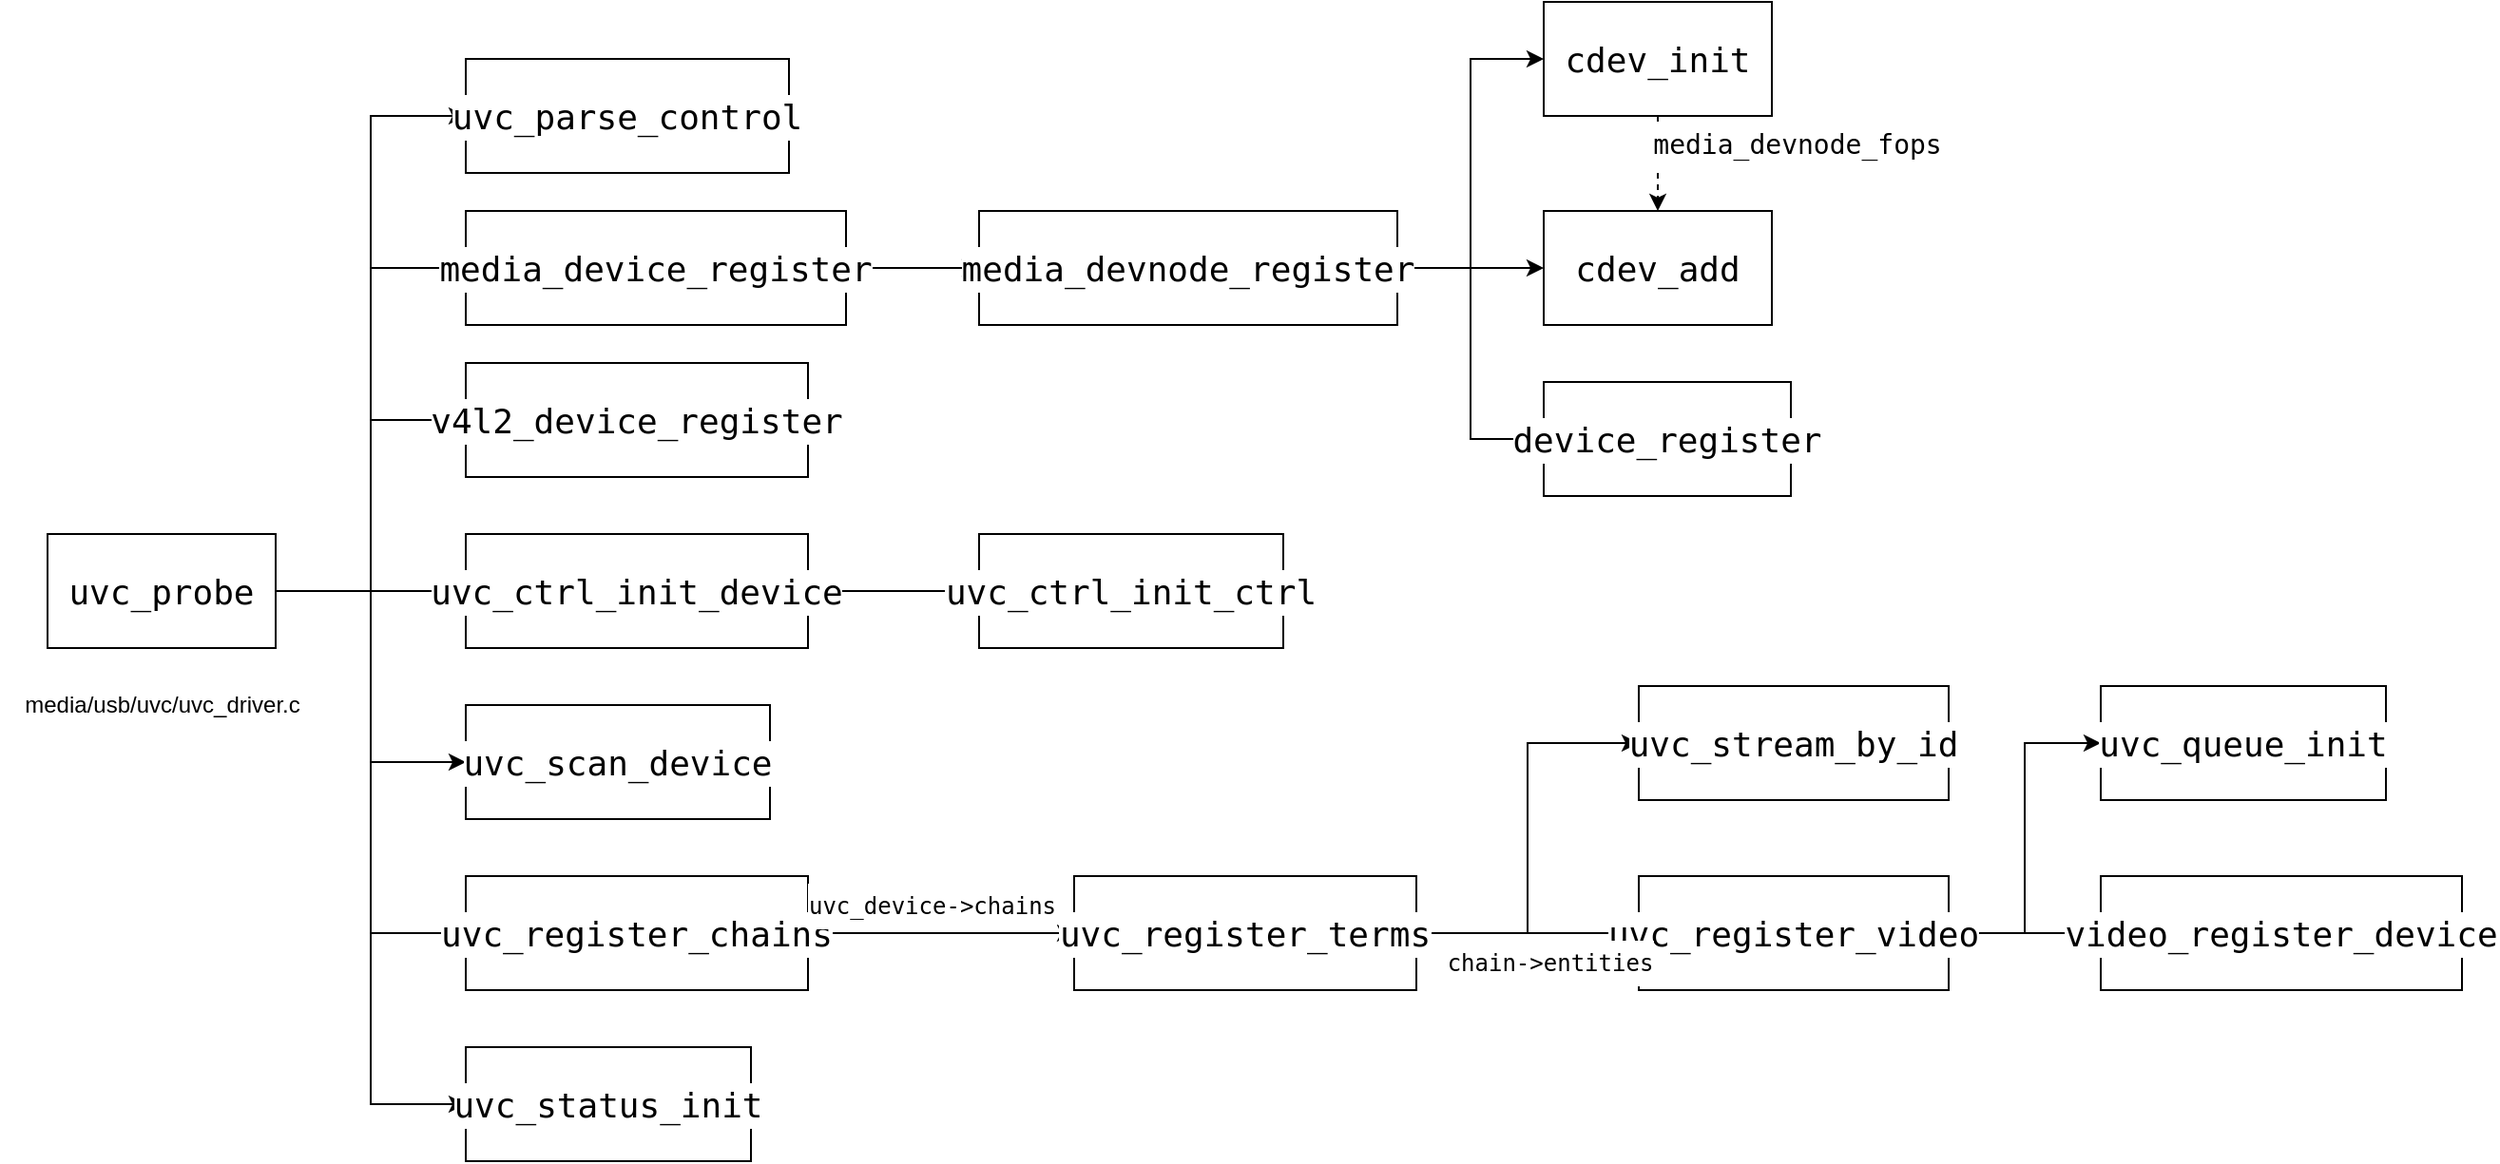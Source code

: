 <mxfile version="14.7.5" type="github">
  <diagram id="Fpe55DXq4Zk_MT4FqHaN" name="Page-1">
    <mxGraphModel dx="1035" dy="594" grid="1" gridSize="10" guides="1" tooltips="1" connect="1" arrows="1" fold="1" page="1" pageScale="1" pageWidth="827" pageHeight="1169" math="0" shadow="0">
      <root>
        <mxCell id="0" />
        <mxCell id="1" parent="0" />
        <mxCell id="YRbqOb-YYkBFLriZjriP-4" style="edgeStyle=orthogonalEdgeStyle;rounded=0;orthogonalLoop=1;jettySize=auto;html=1;entryX=0;entryY=0.5;entryDx=0;entryDy=0;" edge="1" parent="1" source="YRbqOb-YYkBFLriZjriP-1" target="YRbqOb-YYkBFLriZjriP-3">
          <mxGeometry relative="1" as="geometry" />
        </mxCell>
        <mxCell id="YRbqOb-YYkBFLriZjriP-6" style="edgeStyle=orthogonalEdgeStyle;rounded=0;orthogonalLoop=1;jettySize=auto;html=1;entryX=0;entryY=0.5;entryDx=0;entryDy=0;" edge="1" parent="1" source="YRbqOb-YYkBFLriZjriP-1" target="YRbqOb-YYkBFLriZjriP-5">
          <mxGeometry relative="1" as="geometry" />
        </mxCell>
        <mxCell id="YRbqOb-YYkBFLriZjriP-8" style="edgeStyle=orthogonalEdgeStyle;rounded=0;orthogonalLoop=1;jettySize=auto;html=1;entryX=0;entryY=0.5;entryDx=0;entryDy=0;" edge="1" parent="1" source="YRbqOb-YYkBFLriZjriP-1" target="YRbqOb-YYkBFLriZjriP-7">
          <mxGeometry relative="1" as="geometry" />
        </mxCell>
        <mxCell id="YRbqOb-YYkBFLriZjriP-24" style="edgeStyle=orthogonalEdgeStyle;rounded=0;orthogonalLoop=1;jettySize=auto;html=1;entryX=0;entryY=0.5;entryDx=0;entryDy=0;" edge="1" parent="1" source="YRbqOb-YYkBFLriZjriP-1" target="YRbqOb-YYkBFLriZjriP-20">
          <mxGeometry relative="1" as="geometry" />
        </mxCell>
        <mxCell id="YRbqOb-YYkBFLriZjriP-25" style="edgeStyle=orthogonalEdgeStyle;rounded=0;orthogonalLoop=1;jettySize=auto;html=1;entryX=0;entryY=0.5;entryDx=0;entryDy=0;" edge="1" parent="1" source="YRbqOb-YYkBFLriZjriP-1" target="YRbqOb-YYkBFLriZjriP-21">
          <mxGeometry relative="1" as="geometry" />
        </mxCell>
        <mxCell id="YRbqOb-YYkBFLriZjriP-26" style="edgeStyle=orthogonalEdgeStyle;rounded=0;orthogonalLoop=1;jettySize=auto;html=1;entryX=0;entryY=0.5;entryDx=0;entryDy=0;" edge="1" parent="1" source="YRbqOb-YYkBFLriZjriP-1" target="YRbqOb-YYkBFLriZjriP-22">
          <mxGeometry relative="1" as="geometry" />
        </mxCell>
        <mxCell id="YRbqOb-YYkBFLriZjriP-28" style="edgeStyle=orthogonalEdgeStyle;rounded=0;orthogonalLoop=1;jettySize=auto;html=1;entryX=0;entryY=0.5;entryDx=0;entryDy=0;" edge="1" parent="1" source="YRbqOb-YYkBFLriZjriP-1" target="YRbqOb-YYkBFLriZjriP-23">
          <mxGeometry relative="1" as="geometry" />
        </mxCell>
        <mxCell id="YRbqOb-YYkBFLriZjriP-1" value="&lt;div style=&quot;background-color: rgb(255 , 255 , 255) ; font-family: &amp;#34;droid sans mono&amp;#34; , monospace , monospace , &amp;#34;droid sans fallback&amp;#34; ; font-size: 18px ; line-height: 24px&quot;&gt;uvc_probe&lt;/div&gt;" style="whiteSpace=wrap;html=1;" vertex="1" parent="1">
          <mxGeometry x="40" y="420" width="120" height="60" as="geometry" />
        </mxCell>
        <mxCell id="YRbqOb-YYkBFLriZjriP-2" value="media/usb/uvc/uvc_driver.c" style="text;html=1;align=center;verticalAlign=middle;resizable=0;points=[];autosize=1;strokeColor=none;" vertex="1" parent="1">
          <mxGeometry x="15" y="500" width="170" height="20" as="geometry" />
        </mxCell>
        <mxCell id="YRbqOb-YYkBFLriZjriP-3" value="&lt;div style=&quot;background-color: rgb(255 , 255 , 255) ; font-family: &amp;#34;droid sans mono&amp;#34; , monospace , monospace , &amp;#34;droid sans fallback&amp;#34; ; font-size: 18px ; line-height: 24px&quot;&gt;uvc_parse_control&lt;/div&gt;" style="whiteSpace=wrap;html=1;" vertex="1" parent="1">
          <mxGeometry x="260" y="170" width="170" height="60" as="geometry" />
        </mxCell>
        <mxCell id="YRbqOb-YYkBFLriZjriP-5" value="&lt;div style=&quot;background-color: rgb(255 , 255 , 255) ; font-family: &amp;#34;droid sans mono&amp;#34; , monospace , monospace , &amp;#34;droid sans fallback&amp;#34; ; font-size: 18px ; line-height: 24px&quot;&gt;v4l2_device_register&lt;/div&gt;" style="whiteSpace=wrap;html=1;" vertex="1" parent="1">
          <mxGeometry x="260" y="330" width="180" height="60" as="geometry" />
        </mxCell>
        <mxCell id="YRbqOb-YYkBFLriZjriP-11" style="edgeStyle=orthogonalEdgeStyle;rounded=0;orthogonalLoop=1;jettySize=auto;html=1;entryX=0;entryY=0.5;entryDx=0;entryDy=0;" edge="1" parent="1" source="YRbqOb-YYkBFLriZjriP-7" target="YRbqOb-YYkBFLriZjriP-9">
          <mxGeometry relative="1" as="geometry" />
        </mxCell>
        <mxCell id="YRbqOb-YYkBFLriZjriP-7" value="&lt;div style=&quot;background-color: rgb(255 , 255 , 255) ; font-family: &amp;#34;droid sans mono&amp;#34; , monospace , monospace , &amp;#34;droid sans fallback&amp;#34; ; font-size: 18px ; line-height: 24px&quot;&gt;media_device_register&lt;/div&gt;" style="whiteSpace=wrap;html=1;" vertex="1" parent="1">
          <mxGeometry x="260" y="250" width="200" height="60" as="geometry" />
        </mxCell>
        <mxCell id="YRbqOb-YYkBFLriZjriP-14" style="edgeStyle=orthogonalEdgeStyle;rounded=0;orthogonalLoop=1;jettySize=auto;html=1;entryX=0;entryY=0.5;entryDx=0;entryDy=0;" edge="1" parent="1" source="YRbqOb-YYkBFLriZjriP-9" target="YRbqOb-YYkBFLriZjriP-13">
          <mxGeometry relative="1" as="geometry" />
        </mxCell>
        <mxCell id="YRbqOb-YYkBFLriZjriP-15" style="edgeStyle=orthogonalEdgeStyle;rounded=0;orthogonalLoop=1;jettySize=auto;html=1;entryX=0;entryY=0.5;entryDx=0;entryDy=0;" edge="1" parent="1" source="YRbqOb-YYkBFLriZjriP-9" target="YRbqOb-YYkBFLriZjriP-12">
          <mxGeometry relative="1" as="geometry" />
        </mxCell>
        <mxCell id="YRbqOb-YYkBFLriZjriP-19" style="edgeStyle=orthogonalEdgeStyle;rounded=0;orthogonalLoop=1;jettySize=auto;html=1;entryX=0;entryY=0.5;entryDx=0;entryDy=0;" edge="1" parent="1" source="YRbqOb-YYkBFLriZjriP-9" target="YRbqOb-YYkBFLriZjriP-18">
          <mxGeometry relative="1" as="geometry" />
        </mxCell>
        <mxCell id="YRbqOb-YYkBFLriZjriP-9" value="&lt;div style=&quot;background-color: rgb(255 , 255 , 255) ; font-family: &amp;#34;droid sans mono&amp;#34; , monospace , monospace , &amp;#34;droid sans fallback&amp;#34; ; font-size: 18px ; line-height: 24px&quot;&gt;media_devnode_register&lt;/div&gt;" style="whiteSpace=wrap;html=1;" vertex="1" parent="1">
          <mxGeometry x="530" y="250" width="220" height="60" as="geometry" />
        </mxCell>
        <mxCell id="YRbqOb-YYkBFLriZjriP-16" style="edgeStyle=orthogonalEdgeStyle;rounded=0;orthogonalLoop=1;jettySize=auto;html=1;entryX=0.5;entryY=0;entryDx=0;entryDy=0;dashed=1;" edge="1" parent="1" source="YRbqOb-YYkBFLriZjriP-12" target="YRbqOb-YYkBFLriZjriP-13">
          <mxGeometry relative="1" as="geometry" />
        </mxCell>
        <mxCell id="YRbqOb-YYkBFLriZjriP-12" value="&lt;div style=&quot;background-color: rgb(255 , 255 , 255) ; font-family: &amp;#34;droid sans mono&amp;#34; , monospace , monospace , &amp;#34;droid sans fallback&amp;#34; ; font-size: 18px ; line-height: 24px&quot;&gt;cdev_init&lt;/div&gt;" style="whiteSpace=wrap;html=1;" vertex="1" parent="1">
          <mxGeometry x="827" y="140" width="120" height="60" as="geometry" />
        </mxCell>
        <mxCell id="YRbqOb-YYkBFLriZjriP-13" value="&lt;div style=&quot;background-color: rgb(255 , 255 , 255) ; font-family: &amp;#34;droid sans mono&amp;#34; , monospace , monospace , &amp;#34;droid sans fallback&amp;#34; ; font-size: 18px ; line-height: 24px&quot;&gt;cdev_add&lt;/div&gt;" style="whiteSpace=wrap;html=1;" vertex="1" parent="1">
          <mxGeometry x="827" y="250" width="120" height="60" as="geometry" />
        </mxCell>
        <mxCell id="YRbqOb-YYkBFLriZjriP-17" value="&lt;div style=&quot;background-color: rgb(255 , 255 , 255) ; font-family: &amp;#34;droid sans mono&amp;#34; , monospace , monospace , &amp;#34;droid sans fallback&amp;#34; ; line-height: 24px&quot;&gt;&lt;font style=&quot;font-size: 14px&quot;&gt;media_devnode_fops&lt;/font&gt;&lt;/div&gt;" style="text;html=1;align=center;verticalAlign=middle;resizable=0;points=[];autosize=1;strokeColor=none;" vertex="1" parent="1">
          <mxGeometry x="880" y="200" width="160" height="30" as="geometry" />
        </mxCell>
        <mxCell id="YRbqOb-YYkBFLriZjriP-18" value="&lt;div style=&quot;background-color: rgb(255 , 255 , 255) ; font-family: &amp;#34;droid sans mono&amp;#34; , monospace , monospace , &amp;#34;droid sans fallback&amp;#34; ; font-size: 18px ; line-height: 24px&quot;&gt;device_register&lt;/div&gt;" style="whiteSpace=wrap;html=1;" vertex="1" parent="1">
          <mxGeometry x="827" y="340" width="130" height="60" as="geometry" />
        </mxCell>
        <mxCell id="YRbqOb-YYkBFLriZjriP-32" style="edgeStyle=orthogonalEdgeStyle;rounded=0;orthogonalLoop=1;jettySize=auto;html=1;entryX=0;entryY=0.5;entryDx=0;entryDy=0;" edge="1" parent="1" source="YRbqOb-YYkBFLriZjriP-20" target="YRbqOb-YYkBFLriZjriP-29">
          <mxGeometry relative="1" as="geometry" />
        </mxCell>
        <mxCell id="YRbqOb-YYkBFLriZjriP-20" value="&lt;div style=&quot;background-color: rgb(255 , 255 , 255) ; font-family: &amp;#34;droid sans mono&amp;#34; , monospace , monospace , &amp;#34;droid sans fallback&amp;#34; ; font-size: 18px ; line-height: 24px&quot;&gt;uvc_ctrl_init_device&lt;/div&gt;" style="whiteSpace=wrap;html=1;" vertex="1" parent="1">
          <mxGeometry x="260" y="420" width="180" height="60" as="geometry" />
        </mxCell>
        <mxCell id="YRbqOb-YYkBFLriZjriP-21" value="&lt;div style=&quot;background-color: rgb(255 , 255 , 255) ; font-family: &amp;#34;droid sans mono&amp;#34; , monospace , monospace , &amp;#34;droid sans fallback&amp;#34; ; font-size: 18px ; line-height: 24px&quot;&gt;uvc_scan_device&lt;/div&gt;" style="whiteSpace=wrap;html=1;" vertex="1" parent="1">
          <mxGeometry x="260" y="510" width="160" height="60" as="geometry" />
        </mxCell>
        <mxCell id="YRbqOb-YYkBFLriZjriP-31" style="edgeStyle=orthogonalEdgeStyle;rounded=0;orthogonalLoop=1;jettySize=auto;html=1;entryX=0;entryY=0.5;entryDx=0;entryDy=0;" edge="1" parent="1" source="YRbqOb-YYkBFLriZjriP-22" target="YRbqOb-YYkBFLriZjriP-30">
          <mxGeometry relative="1" as="geometry" />
        </mxCell>
        <mxCell id="YRbqOb-YYkBFLriZjriP-22" value="&lt;div style=&quot;background-color: rgb(255 , 255 , 255) ; font-family: &amp;#34;droid sans mono&amp;#34; , monospace , monospace , &amp;#34;droid sans fallback&amp;#34; ; font-size: 18px ; line-height: 24px&quot;&gt;uvc_register_chains&lt;/div&gt;" style="whiteSpace=wrap;html=1;" vertex="1" parent="1">
          <mxGeometry x="260" y="600" width="180" height="60" as="geometry" />
        </mxCell>
        <mxCell id="YRbqOb-YYkBFLriZjriP-23" value="&lt;div style=&quot;background-color: rgb(255 , 255 , 255) ; font-family: &amp;#34;droid sans mono&amp;#34; , monospace , monospace , &amp;#34;droid sans fallback&amp;#34; ; font-size: 18px ; line-height: 24px&quot;&gt;uvc_status_init&lt;/div&gt;" style="whiteSpace=wrap;html=1;" vertex="1" parent="1">
          <mxGeometry x="260" y="690" width="150" height="60" as="geometry" />
        </mxCell>
        <mxCell id="YRbqOb-YYkBFLriZjriP-29" value="&lt;div style=&quot;background-color: rgb(255 , 255 , 255) ; font-family: &amp;#34;droid sans mono&amp;#34; , monospace , monospace , &amp;#34;droid sans fallback&amp;#34; ; font-size: 18px ; line-height: 24px&quot;&gt;uvc_ctrl_init_ctrl&lt;/div&gt;" style="whiteSpace=wrap;html=1;" vertex="1" parent="1">
          <mxGeometry x="530" y="420" width="160" height="60" as="geometry" />
        </mxCell>
        <mxCell id="YRbqOb-YYkBFLriZjriP-36" style="edgeStyle=orthogonalEdgeStyle;rounded=0;orthogonalLoop=1;jettySize=auto;html=1;entryX=0;entryY=0.5;entryDx=0;entryDy=0;" edge="1" parent="1" source="YRbqOb-YYkBFLriZjriP-30" target="YRbqOb-YYkBFLriZjriP-34">
          <mxGeometry relative="1" as="geometry" />
        </mxCell>
        <mxCell id="YRbqOb-YYkBFLriZjriP-37" style="edgeStyle=orthogonalEdgeStyle;rounded=0;orthogonalLoop=1;jettySize=auto;html=1;" edge="1" parent="1" source="YRbqOb-YYkBFLriZjriP-30" target="YRbqOb-YYkBFLriZjriP-35">
          <mxGeometry relative="1" as="geometry" />
        </mxCell>
        <mxCell id="YRbqOb-YYkBFLriZjriP-30" value="&lt;div style=&quot;background-color: rgb(255 , 255 , 255) ; font-family: &amp;#34;droid sans mono&amp;#34; , monospace , monospace , &amp;#34;droid sans fallback&amp;#34; ; font-size: 18px ; line-height: 24px&quot;&gt;uvc_register_terms&lt;/div&gt;" style="whiteSpace=wrap;html=1;" vertex="1" parent="1">
          <mxGeometry x="580" y="600" width="180" height="60" as="geometry" />
        </mxCell>
        <mxCell id="YRbqOb-YYkBFLriZjriP-33" value="&lt;div style=&quot;background-color: rgb(255 , 255 , 255) ; font-family: &amp;#34;droid sans mono&amp;#34; , monospace , monospace , &amp;#34;droid sans fallback&amp;#34; ; line-height: 24px&quot;&gt;uvc_device-&amp;gt;chains&lt;/div&gt;" style="text;html=1;align=center;verticalAlign=middle;resizable=0;points=[];autosize=1;strokeColor=none;" vertex="1" parent="1">
          <mxGeometry x="440" y="600" width="130" height="30" as="geometry" />
        </mxCell>
        <mxCell id="YRbqOb-YYkBFLriZjriP-34" value="&lt;div style=&quot;background-color: rgb(255 , 255 , 255) ; font-family: &amp;#34;droid sans mono&amp;#34; , monospace , monospace , &amp;#34;droid sans fallback&amp;#34; ; font-size: 18px ; line-height: 24px&quot;&gt;uvc_stream_by_id&lt;/div&gt;" style="whiteSpace=wrap;html=1;" vertex="1" parent="1">
          <mxGeometry x="877" y="500" width="163" height="60" as="geometry" />
        </mxCell>
        <mxCell id="YRbqOb-YYkBFLriZjriP-41" style="edgeStyle=orthogonalEdgeStyle;rounded=0;orthogonalLoop=1;jettySize=auto;html=1;" edge="1" parent="1" source="YRbqOb-YYkBFLriZjriP-35" target="YRbqOb-YYkBFLriZjriP-40">
          <mxGeometry relative="1" as="geometry" />
        </mxCell>
        <mxCell id="YRbqOb-YYkBFLriZjriP-42" style="edgeStyle=orthogonalEdgeStyle;rounded=0;orthogonalLoop=1;jettySize=auto;html=1;entryX=0;entryY=0.5;entryDx=0;entryDy=0;" edge="1" parent="1" source="YRbqOb-YYkBFLriZjriP-35" target="YRbqOb-YYkBFLriZjriP-39">
          <mxGeometry relative="1" as="geometry" />
        </mxCell>
        <mxCell id="YRbqOb-YYkBFLriZjriP-35" value="&lt;div style=&quot;background-color: rgb(255 , 255 , 255) ; font-family: &amp;#34;droid sans mono&amp;#34; , monospace , monospace , &amp;#34;droid sans fallback&amp;#34; ; font-size: 18px ; line-height: 24px&quot;&gt;uvc_register_video&lt;/div&gt;" style="whiteSpace=wrap;html=1;" vertex="1" parent="1">
          <mxGeometry x="877" y="600" width="163" height="60" as="geometry" />
        </mxCell>
        <mxCell id="YRbqOb-YYkBFLriZjriP-38" value="&lt;div style=&quot;background-color: rgb(255 , 255 , 255) ; font-family: &amp;#34;droid sans mono&amp;#34; , monospace , monospace , &amp;#34;droid sans fallback&amp;#34; ; line-height: 24px&quot;&gt;chain-&amp;gt;entities&lt;/div&gt;" style="text;html=1;align=center;verticalAlign=middle;resizable=0;points=[];autosize=1;strokeColor=none;" vertex="1" parent="1">
          <mxGeometry x="780" y="630" width="100" height="30" as="geometry" />
        </mxCell>
        <mxCell id="YRbqOb-YYkBFLriZjriP-39" value="&lt;div style=&quot;background-color: rgb(255 , 255 , 255) ; font-family: &amp;#34;droid sans mono&amp;#34; , monospace , monospace , &amp;#34;droid sans fallback&amp;#34; ; font-size: 18px ; line-height: 24px&quot;&gt;uvc_queue_init&lt;/div&gt;" style="whiteSpace=wrap;html=1;" vertex="1" parent="1">
          <mxGeometry x="1120" y="500" width="150" height="60" as="geometry" />
        </mxCell>
        <mxCell id="YRbqOb-YYkBFLriZjriP-40" value="&lt;div style=&quot;background-color: rgb(255 , 255 , 255) ; font-family: &amp;#34;droid sans mono&amp;#34; , monospace , monospace , &amp;#34;droid sans fallback&amp;#34; ; font-size: 18px ; line-height: 24px&quot;&gt;video_register_device&lt;/div&gt;" style="whiteSpace=wrap;html=1;" vertex="1" parent="1">
          <mxGeometry x="1120" y="600" width="190" height="60" as="geometry" />
        </mxCell>
      </root>
    </mxGraphModel>
  </diagram>
</mxfile>
